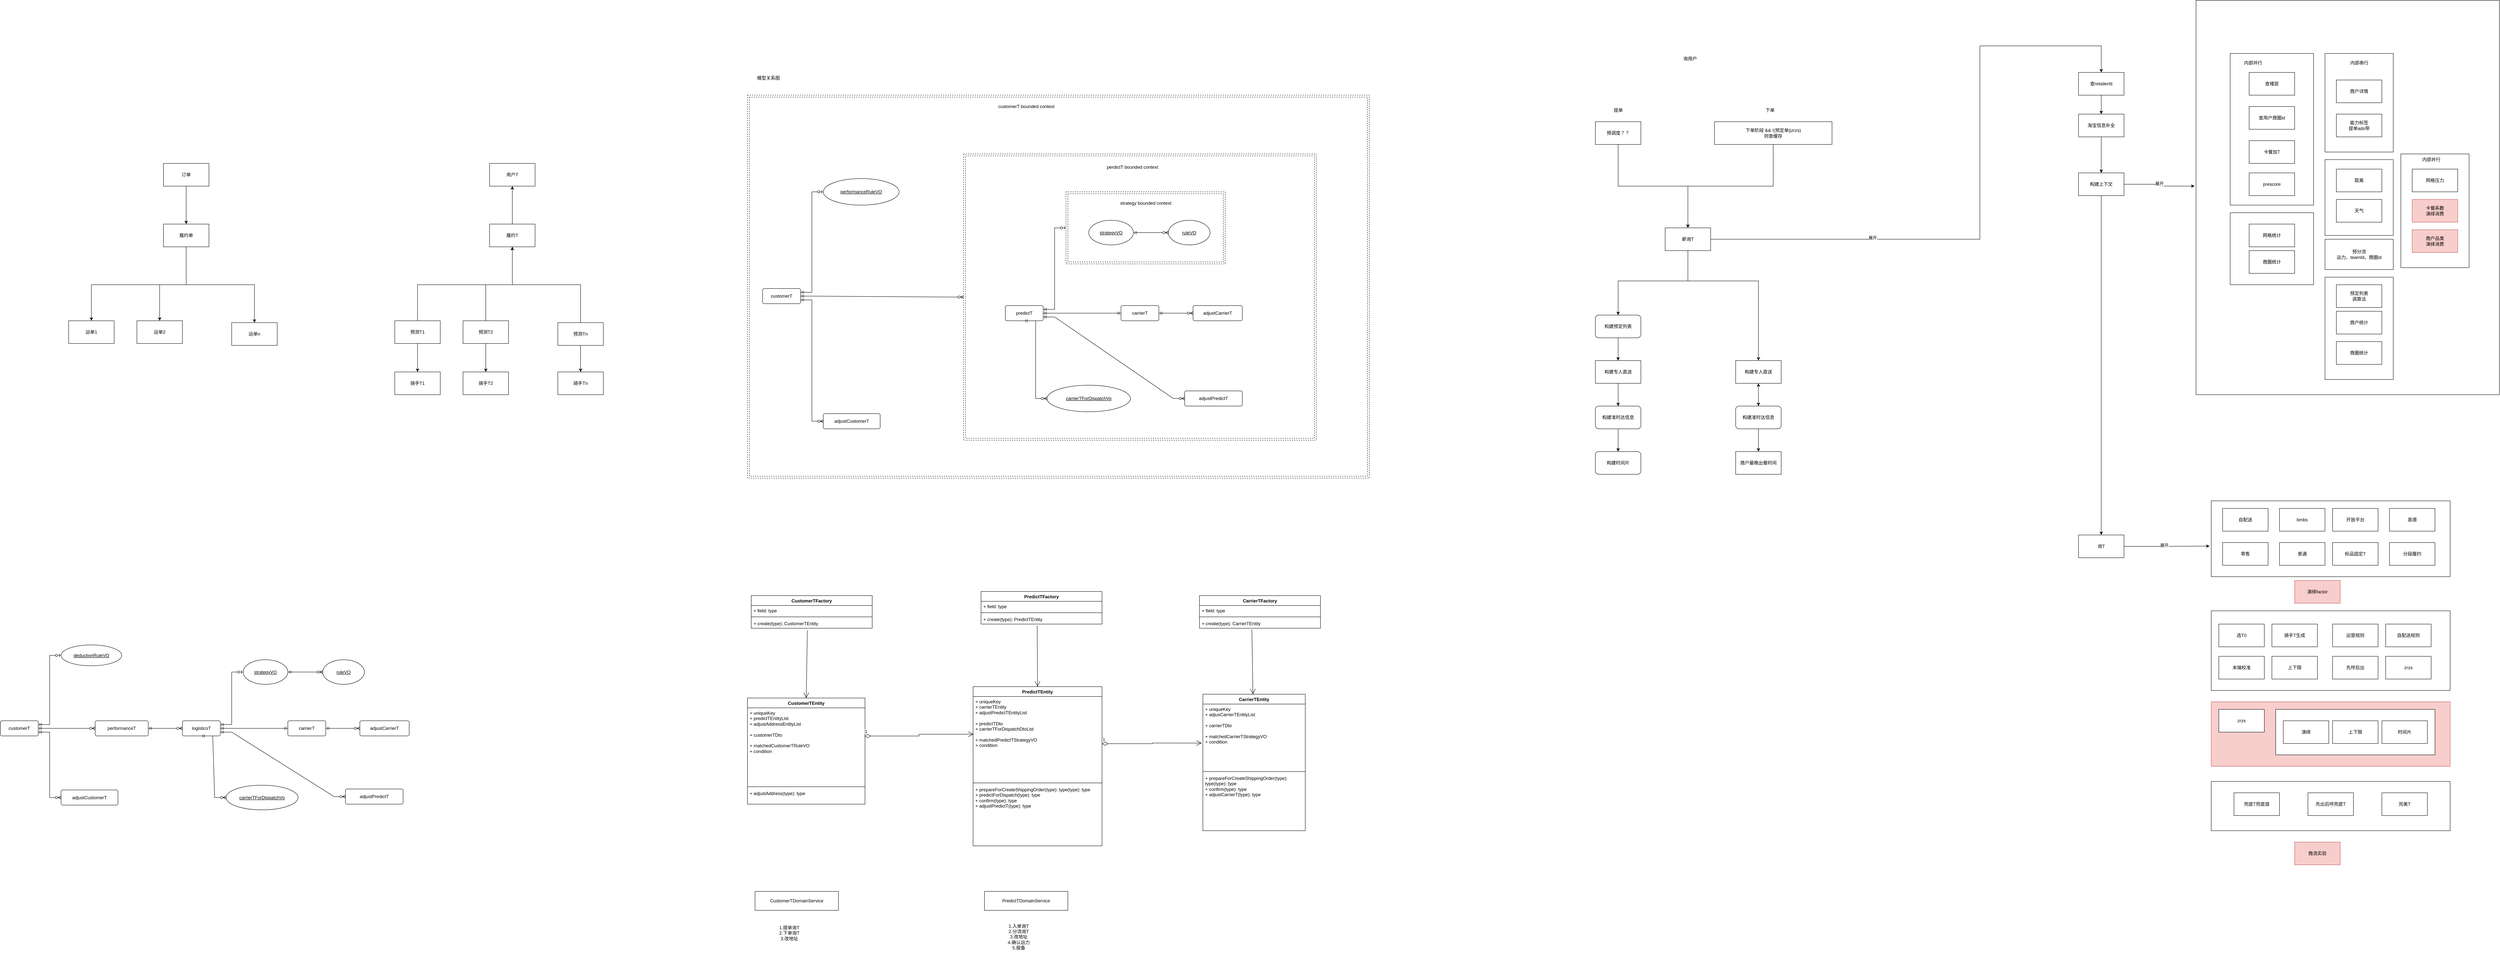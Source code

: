 <mxfile version="22.1.11" type="github">
  <diagram name="第 1 页" id="Sy9umP3xg3mDAJ2cGHKU">
    <mxGraphModel dx="3854" dy="1826" grid="1" gridSize="10" guides="1" tooltips="1" connect="1" arrows="1" fold="1" page="1" pageScale="1" pageWidth="827" pageHeight="1169" math="0" shadow="0">
      <root>
        <mxCell id="0" />
        <mxCell id="1" parent="0" />
        <mxCell id="K0B4q0zZ-ZlsoghsB4aM-43" value="" style="whiteSpace=wrap;html=1;" parent="1" vertex="1">
          <mxGeometry x="3550" y="-570" width="800" height="1040" as="geometry" />
        </mxCell>
        <mxCell id="5gtfUiYYgIrYR47HqZrA-16" value="" style="whiteSpace=wrap;html=1;align=center;dashed=1;shape=ext;margin=3;double=1;" parent="1" vertex="1">
          <mxGeometry x="-270" y="-320" width="1640" height="1010" as="geometry" />
        </mxCell>
        <mxCell id="5gtfUiYYgIrYR47HqZrA-20" value="" style="whiteSpace=wrap;html=1;align=center;dashed=1;shape=ext;margin=3;double=1;" parent="1" vertex="1">
          <mxGeometry x="300" y="-165" width="930" height="755" as="geometry" />
        </mxCell>
        <mxCell id="5gtfUiYYgIrYR47HqZrA-47" value="" style="whiteSpace=wrap;html=1;align=center;dashed=1;shape=ext;margin=3;double=1;" parent="1" vertex="1">
          <mxGeometry x="570" y="-65" width="420" height="190" as="geometry" />
        </mxCell>
        <mxCell id="5gtfUiYYgIrYR47HqZrA-2" value="customerT" style="rounded=1;arcSize=10;whiteSpace=wrap;html=1;align=center;" parent="1" vertex="1">
          <mxGeometry x="-230" y="190" width="100" height="40" as="geometry" />
        </mxCell>
        <mxCell id="5gtfUiYYgIrYR47HqZrA-3" value="predictT" style="rounded=1;arcSize=10;whiteSpace=wrap;html=1;align=center;" parent="1" vertex="1">
          <mxGeometry x="410" y="235" width="100" height="40" as="geometry" />
        </mxCell>
        <mxCell id="5gtfUiYYgIrYR47HqZrA-5" value="carrierT" style="rounded=1;arcSize=10;whiteSpace=wrap;html=1;align=center;" parent="1" vertex="1">
          <mxGeometry x="715" y="235" width="100" height="40" as="geometry" />
        </mxCell>
        <mxCell id="5gtfUiYYgIrYR47HqZrA-6" value="" style="edgeStyle=entityRelationEdgeStyle;fontSize=12;html=1;endArrow=ERmandOne;startArrow=ERmandOne;rounded=0;exitX=1;exitY=0.5;exitDx=0;exitDy=0;entryX=0;entryY=0.5;entryDx=0;entryDy=0;" parent="1" source="5gtfUiYYgIrYR47HqZrA-3" target="5gtfUiYYgIrYR47HqZrA-5" edge="1">
          <mxGeometry width="100" height="100" relative="1" as="geometry">
            <mxPoint x="686" y="350" as="sourcePoint" />
            <mxPoint x="890" y="257.5" as="targetPoint" />
          </mxGeometry>
        </mxCell>
        <mxCell id="5gtfUiYYgIrYR47HqZrA-10" value="adjustCarrierT" style="rounded=1;arcSize=10;whiteSpace=wrap;html=1;align=center;" parent="1" vertex="1">
          <mxGeometry x="905" y="235" width="130" height="40" as="geometry" />
        </mxCell>
        <mxCell id="5gtfUiYYgIrYR47HqZrA-12" value="adjustCustomerT" style="rounded=1;arcSize=10;whiteSpace=wrap;html=1;align=center;" parent="1" vertex="1">
          <mxGeometry x="-70" y="520" width="150" height="40" as="geometry" />
        </mxCell>
        <mxCell id="5gtfUiYYgIrYR47HqZrA-13" value="adjustPredictT" style="rounded=1;arcSize=10;whiteSpace=wrap;html=1;align=center;" parent="1" vertex="1">
          <mxGeometry x="883" y="460" width="152" height="40" as="geometry" />
        </mxCell>
        <mxCell id="5gtfUiYYgIrYR47HqZrA-14" value="" style="edgeStyle=entityRelationEdgeStyle;fontSize=12;html=1;endArrow=ERzeroToMany;rounded=0;exitX=0.5;exitY=1;exitDx=0;exitDy=0;startArrow=ERmandOne;" parent="1" source="5gtfUiYYgIrYR47HqZrA-3" target="5gtfUiYYgIrYR47HqZrA-32" edge="1">
          <mxGeometry width="100" height="100" relative="1" as="geometry">
            <mxPoint x="516" y="480" as="sourcePoint" />
            <mxPoint x="616" y="380" as="targetPoint" />
            <Array as="points">
              <mxPoint x="470" y="440" />
              <mxPoint x="450" y="380" />
              <mxPoint x="450" y="330" />
              <mxPoint x="480" y="410" />
            </Array>
          </mxGeometry>
        </mxCell>
        <mxCell id="5gtfUiYYgIrYR47HqZrA-17" value="customerT bounded context" style="text;html=1;align=center;verticalAlign=middle;resizable=0;points=[];autosize=1;strokeColor=none;fillColor=none;" parent="1" vertex="1">
          <mxGeometry x="340" y="-310" width="250" height="40" as="geometry" />
        </mxCell>
        <mxCell id="5gtfUiYYgIrYR47HqZrA-18" value="performanceRuleVO" style="rounded=1;arcSize=10;whiteSpace=wrap;html=1;align=center;shape=ellipse;margin=3;double=1;perimeter=ellipsePerimeter;fontStyle=4;" parent="1" vertex="1">
          <mxGeometry x="-70" y="-100" width="200" height="70" as="geometry" />
        </mxCell>
        <mxCell id="5gtfUiYYgIrYR47HqZrA-21" value="perdictT bounded context" style="text;html=1;align=center;verticalAlign=middle;resizable=0;points=[];autosize=1;strokeColor=none;fillColor=none;" parent="1" vertex="1">
          <mxGeometry x="630" y="-150" width="230" height="40" as="geometry" />
        </mxCell>
        <mxCell id="5gtfUiYYgIrYR47HqZrA-26" value="strategyVO" style="rounded=1;arcSize=10;whiteSpace=wrap;html=1;align=center;shape=ellipse;perimeter=ellipsePerimeter;fontStyle=4;" parent="1" vertex="1">
          <mxGeometry x="630" y="10" width="118" height="65" as="geometry" />
        </mxCell>
        <mxCell id="5gtfUiYYgIrYR47HqZrA-27" value="ruleVO" style="rounded=1;arcSize=10;whiteSpace=wrap;html=1;align=center;shape=ellipse;perimeter=ellipsePerimeter;fontStyle=4;" parent="1" vertex="1">
          <mxGeometry x="840" y="10" width="110" height="65" as="geometry" />
        </mxCell>
        <mxCell id="5gtfUiYYgIrYR47HqZrA-32" value="carrierTForDispatchVo" style="rounded=1;arcSize=10;whiteSpace=wrap;html=1;align=center;shape=ellipse;perimeter=ellipsePerimeter;fontStyle=4;" parent="1" vertex="1">
          <mxGeometry x="520" y="445" width="220" height="70" as="geometry" />
        </mxCell>
        <mxCell id="5gtfUiYYgIrYR47HqZrA-34" value="" style="edgeStyle=entityRelationEdgeStyle;fontSize=12;html=1;endArrow=ERzeroToOne;startArrow=ERmandOne;rounded=0;exitX=1;exitY=0.25;exitDx=0;exitDy=0;" parent="1" source="5gtfUiYYgIrYR47HqZrA-2" target="5gtfUiYYgIrYR47HqZrA-18" edge="1">
          <mxGeometry width="100" height="100" relative="1" as="geometry">
            <mxPoint x="-180" y="100" as="sourcePoint" />
            <mxPoint x="-30" y="-20" as="targetPoint" />
          </mxGeometry>
        </mxCell>
        <mxCell id="5gtfUiYYgIrYR47HqZrA-35" value="" style="edgeStyle=entityRelationEdgeStyle;fontSize=12;html=1;endArrow=ERzeroToOne;startArrow=ERmandOne;rounded=0;exitX=1;exitY=0.25;exitDx=0;exitDy=0;entryX=0;entryY=0.5;entryDx=0;entryDy=0;" parent="1" source="5gtfUiYYgIrYR47HqZrA-3" target="5gtfUiYYgIrYR47HqZrA-47" edge="1">
          <mxGeometry width="100" height="100" relative="1" as="geometry">
            <mxPoint x="-190" y="75" as="sourcePoint" />
            <mxPoint x="570" y="265" as="targetPoint" />
          </mxGeometry>
        </mxCell>
        <mxCell id="5gtfUiYYgIrYR47HqZrA-39" value="" style="edgeStyle=entityRelationEdgeStyle;fontSize=12;html=1;endArrow=ERzeroToMany;startArrow=ERmandOne;rounded=0;exitX=1;exitY=0.75;exitDx=0;exitDy=0;" parent="1" source="5gtfUiYYgIrYR47HqZrA-3" target="5gtfUiYYgIrYR47HqZrA-13" edge="1">
          <mxGeometry width="100" height="100" relative="1" as="geometry">
            <mxPoint x="520" y="485" as="sourcePoint" />
            <mxPoint x="620" y="385" as="targetPoint" />
          </mxGeometry>
        </mxCell>
        <mxCell id="5gtfUiYYgIrYR47HqZrA-42" value="" style="edgeStyle=entityRelationEdgeStyle;fontSize=12;html=1;endArrow=ERzeroToMany;startArrow=ERmandOne;rounded=0;exitX=1;exitY=0.5;exitDx=0;exitDy=0;entryX=0;entryY=0.5;entryDx=0;entryDy=0;" parent="1" source="5gtfUiYYgIrYR47HqZrA-5" target="5gtfUiYYgIrYR47HqZrA-10" edge="1">
          <mxGeometry width="100" height="100" relative="1" as="geometry">
            <mxPoint x="875" y="260" as="sourcePoint" />
            <mxPoint x="975" y="160" as="targetPoint" />
          </mxGeometry>
        </mxCell>
        <mxCell id="5gtfUiYYgIrYR47HqZrA-48" value="strategy bounded context" style="text;html=1;align=center;verticalAlign=middle;resizable=0;points=[];autosize=1;strokeColor=none;fillColor=none;" parent="1" vertex="1">
          <mxGeometry x="665" y="-55" width="230" height="40" as="geometry" />
        </mxCell>
        <mxCell id="5gtfUiYYgIrYR47HqZrA-58" value="" style="edgeStyle=entityRelationEdgeStyle;fontSize=12;html=1;endArrow=ERzeroToMany;startArrow=ERmandOne;rounded=0;exitX=1;exitY=0.75;exitDx=0;exitDy=0;entryX=0;entryY=0.5;entryDx=0;entryDy=0;" parent="1" source="5gtfUiYYgIrYR47HqZrA-2" target="5gtfUiYYgIrYR47HqZrA-12" edge="1">
          <mxGeometry width="100" height="100" relative="1" as="geometry">
            <mxPoint x="-60" y="400" as="sourcePoint" />
            <mxPoint x="40" y="300" as="targetPoint" />
          </mxGeometry>
        </mxCell>
        <mxCell id="5gtfUiYYgIrYR47HqZrA-59" value="" style="edgeStyle=entityRelationEdgeStyle;fontSize=12;html=1;endArrow=ERzeroToMany;startArrow=ERmandOne;rounded=0;exitX=1;exitY=0.5;exitDx=0;exitDy=0;entryX=0;entryY=0.5;entryDx=0;entryDy=0;" parent="1" source="5gtfUiYYgIrYR47HqZrA-2" target="5gtfUiYYgIrYR47HqZrA-20" edge="1">
          <mxGeometry width="100" height="100" relative="1" as="geometry">
            <mxPoint x="20" y="170" as="sourcePoint" />
            <mxPoint x="120" y="70" as="targetPoint" />
          </mxGeometry>
        </mxCell>
        <mxCell id="5gtfUiYYgIrYR47HqZrA-60" value="" style="edgeStyle=entityRelationEdgeStyle;fontSize=12;html=1;endArrow=ERzeroToMany;startArrow=ERmandOne;rounded=0;exitX=1;exitY=0.5;exitDx=0;exitDy=0;" parent="1" source="5gtfUiYYgIrYR47HqZrA-26" target="5gtfUiYYgIrYR47HqZrA-27" edge="1">
          <mxGeometry width="100" height="100" relative="1" as="geometry">
            <mxPoint x="760" y="35" as="sourcePoint" />
            <mxPoint x="860" y="-65" as="targetPoint" />
          </mxGeometry>
        </mxCell>
        <mxCell id="5gtfUiYYgIrYR47HqZrA-74" value="&lt;span style=&quot;color: rgb(0, 0, 0); font-family: Helvetica; font-size: 12px; font-style: normal; font-variant-ligatures: normal; font-variant-caps: normal; font-weight: 400; letter-spacing: normal; orphans: 2; text-align: center; text-indent: 0px; text-transform: none; widows: 2; word-spacing: 0px; -webkit-text-stroke-width: 0px; background-color: rgb(251, 251, 251); text-decoration-thickness: initial; text-decoration-style: initial; text-decoration-color: initial; float: none; display: inline !important;&quot;&gt;询用户&lt;br&gt;&lt;br&gt;&lt;/span&gt;" style="text;whiteSpace=wrap;html=1;" parent="1" vertex="1">
          <mxGeometry x="2196" y="-430" width="260" height="50" as="geometry" />
        </mxCell>
        <mxCell id="5gtfUiYYgIrYR47HqZrA-94" style="edgeStyle=orthogonalEdgeStyle;rounded=0;orthogonalLoop=1;jettySize=auto;html=1;" parent="1" source="5gtfUiYYgIrYR47HqZrA-76" target="5gtfUiYYgIrYR47HqZrA-84" edge="1">
          <mxGeometry relative="1" as="geometry">
            <Array as="points">
              <mxPoint x="2435" y="-80" />
              <mxPoint x="2210" y="-80" />
            </Array>
          </mxGeometry>
        </mxCell>
        <mxCell id="5gtfUiYYgIrYR47HqZrA-76" value="下单阶段 &amp;amp;&amp;amp; !(预定单||zrzs)&lt;br&gt;则查缓存" style="whiteSpace=wrap;html=1;" parent="1" vertex="1">
          <mxGeometry x="2280" y="-250" width="310" height="60" as="geometry" />
        </mxCell>
        <mxCell id="5gtfUiYYgIrYR47HqZrA-80" value="提单" style="text;html=1;align=center;verticalAlign=middle;resizable=0;points=[];autosize=1;strokeColor=none;fillColor=none;" parent="1" vertex="1">
          <mxGeometry x="1996" y="-300" width="60" height="40" as="geometry" />
        </mxCell>
        <mxCell id="5gtfUiYYgIrYR47HqZrA-81" value="下单" style="text;html=1;align=center;verticalAlign=middle;resizable=0;points=[];autosize=1;strokeColor=none;fillColor=none;" parent="1" vertex="1">
          <mxGeometry x="2396" y="-300" width="60" height="40" as="geometry" />
        </mxCell>
        <mxCell id="5gtfUiYYgIrYR47HqZrA-95" style="edgeStyle=orthogonalEdgeStyle;rounded=0;orthogonalLoop=1;jettySize=auto;html=1;" parent="1" source="5gtfUiYYgIrYR47HqZrA-82" target="5gtfUiYYgIrYR47HqZrA-84" edge="1">
          <mxGeometry relative="1" as="geometry">
            <Array as="points">
              <mxPoint x="2026" y="-80" />
              <mxPoint x="2210" y="-80" />
            </Array>
          </mxGeometry>
        </mxCell>
        <mxCell id="5gtfUiYYgIrYR47HqZrA-82" value="预调度？？" style="whiteSpace=wrap;html=1;" parent="1" vertex="1">
          <mxGeometry x="1966" y="-250" width="120" height="60" as="geometry" />
        </mxCell>
        <mxCell id="5gtfUiYYgIrYR47HqZrA-96" style="edgeStyle=orthogonalEdgeStyle;rounded=0;orthogonalLoop=1;jettySize=auto;html=1;entryX=0.5;entryY=0;entryDx=0;entryDy=0;" parent="1" source="5gtfUiYYgIrYR47HqZrA-84" target="5gtfUiYYgIrYR47HqZrA-85" edge="1">
          <mxGeometry relative="1" as="geometry">
            <Array as="points">
              <mxPoint x="2210" y="170" />
              <mxPoint x="2026" y="170" />
            </Array>
          </mxGeometry>
        </mxCell>
        <mxCell id="5gtfUiYYgIrYR47HqZrA-97" style="edgeStyle=orthogonalEdgeStyle;rounded=0;orthogonalLoop=1;jettySize=auto;html=1;" parent="1" source="5gtfUiYYgIrYR47HqZrA-84" target="5gtfUiYYgIrYR47HqZrA-89" edge="1">
          <mxGeometry relative="1" as="geometry">
            <Array as="points">
              <mxPoint x="2210" y="170" />
              <mxPoint x="2396" y="170" />
            </Array>
          </mxGeometry>
        </mxCell>
        <mxCell id="5gtfUiYYgIrYR47HqZrA-103" style="edgeStyle=orthogonalEdgeStyle;rounded=0;orthogonalLoop=1;jettySize=auto;html=1;entryX=0.5;entryY=0;entryDx=0;entryDy=0;" parent="1" source="5gtfUiYYgIrYR47HqZrA-84" target="5gtfUiYYgIrYR47HqZrA-105" edge="1">
          <mxGeometry relative="1" as="geometry">
            <mxPoint x="3150" y="-350" as="targetPoint" />
            <Array as="points">
              <mxPoint x="2980" y="60" />
              <mxPoint x="2980" y="-450" />
              <mxPoint x="3300" y="-450" />
            </Array>
          </mxGeometry>
        </mxCell>
        <mxCell id="5gtfUiYYgIrYR47HqZrA-106" value="展开" style="edgeLabel;html=1;align=center;verticalAlign=middle;resizable=0;points=[];" parent="5gtfUiYYgIrYR47HqZrA-103" vertex="1" connectable="0">
          <mxGeometry x="-0.47" y="4" relative="1" as="geometry">
            <mxPoint as="offset" />
          </mxGeometry>
        </mxCell>
        <mxCell id="5gtfUiYYgIrYR47HqZrA-84" value="新询T" style="whiteSpace=wrap;html=1;" parent="1" vertex="1">
          <mxGeometry x="2150" y="30" width="120" height="60" as="geometry" />
        </mxCell>
        <mxCell id="5gtfUiYYgIrYR47HqZrA-98" value="" style="edgeStyle=orthogonalEdgeStyle;rounded=0;orthogonalLoop=1;jettySize=auto;html=1;" parent="1" source="5gtfUiYYgIrYR47HqZrA-85" target="5gtfUiYYgIrYR47HqZrA-91" edge="1">
          <mxGeometry relative="1" as="geometry" />
        </mxCell>
        <mxCell id="5gtfUiYYgIrYR47HqZrA-85" value="构建预定列表" style="rounded=1;whiteSpace=wrap;html=1;" parent="1" vertex="1">
          <mxGeometry x="1966" y="260" width="120" height="60" as="geometry" />
        </mxCell>
        <mxCell id="5gtfUiYYgIrYR47HqZrA-100" value="" style="edgeStyle=orthogonalEdgeStyle;rounded=0;orthogonalLoop=1;jettySize=auto;html=1;" parent="1" source="5gtfUiYYgIrYR47HqZrA-86" target="5gtfUiYYgIrYR47HqZrA-87" edge="1">
          <mxGeometry relative="1" as="geometry" />
        </mxCell>
        <mxCell id="5gtfUiYYgIrYR47HqZrA-86" value="构建准时达信息" style="rounded=1;whiteSpace=wrap;html=1;" parent="1" vertex="1">
          <mxGeometry x="1966" y="500" width="120" height="60" as="geometry" />
        </mxCell>
        <mxCell id="5gtfUiYYgIrYR47HqZrA-87" value="构建时间片" style="rounded=1;whiteSpace=wrap;html=1;" parent="1" vertex="1">
          <mxGeometry x="1966" y="620" width="120" height="60" as="geometry" />
        </mxCell>
        <mxCell id="5gtfUiYYgIrYR47HqZrA-88" value="商户最晚出餐时间" style="whiteSpace=wrap;html=1;" parent="1" vertex="1">
          <mxGeometry x="2336" y="620" width="120" height="60" as="geometry" />
        </mxCell>
        <mxCell id="5gtfUiYYgIrYR47HqZrA-101" value="" style="edgeStyle=orthogonalEdgeStyle;rounded=0;orthogonalLoop=1;jettySize=auto;html=1;" parent="1" source="5gtfUiYYgIrYR47HqZrA-89" target="5gtfUiYYgIrYR47HqZrA-90" edge="1">
          <mxGeometry relative="1" as="geometry" />
        </mxCell>
        <mxCell id="5gtfUiYYgIrYR47HqZrA-89" value="构建专人直送" style="whiteSpace=wrap;html=1;" parent="1" vertex="1">
          <mxGeometry x="2336" y="380" width="120" height="60" as="geometry" />
        </mxCell>
        <mxCell id="5gtfUiYYgIrYR47HqZrA-102" value="" style="edgeStyle=orthogonalEdgeStyle;rounded=0;orthogonalLoop=1;jettySize=auto;html=1;" parent="1" source="5gtfUiYYgIrYR47HqZrA-90" target="5gtfUiYYgIrYR47HqZrA-88" edge="1">
          <mxGeometry relative="1" as="geometry" />
        </mxCell>
        <mxCell id="j1E3PI4-q5CCPXzSKbCA-19" value="" style="edgeStyle=orthogonalEdgeStyle;rounded=0;orthogonalLoop=1;jettySize=auto;html=1;" parent="1" source="5gtfUiYYgIrYR47HqZrA-90" target="5gtfUiYYgIrYR47HqZrA-89" edge="1">
          <mxGeometry relative="1" as="geometry" />
        </mxCell>
        <mxCell id="5gtfUiYYgIrYR47HqZrA-90" value="构建准时达信息" style="rounded=1;whiteSpace=wrap;html=1;" parent="1" vertex="1">
          <mxGeometry x="2336" y="500" width="120" height="60" as="geometry" />
        </mxCell>
        <mxCell id="5gtfUiYYgIrYR47HqZrA-99" value="" style="edgeStyle=orthogonalEdgeStyle;rounded=0;orthogonalLoop=1;jettySize=auto;html=1;" parent="1" source="5gtfUiYYgIrYR47HqZrA-91" target="5gtfUiYYgIrYR47HqZrA-86" edge="1">
          <mxGeometry relative="1" as="geometry" />
        </mxCell>
        <mxCell id="5gtfUiYYgIrYR47HqZrA-91" value="构建专人直送" style="whiteSpace=wrap;html=1;" parent="1" vertex="1">
          <mxGeometry x="1966" y="380" width="120" height="60" as="geometry" />
        </mxCell>
        <mxCell id="5gtfUiYYgIrYR47HqZrA-92" style="edgeStyle=orthogonalEdgeStyle;rounded=0;orthogonalLoop=1;jettySize=auto;html=1;exitX=0.5;exitY=1;exitDx=0;exitDy=0;" parent="1" source="5gtfUiYYgIrYR47HqZrA-85" target="5gtfUiYYgIrYR47HqZrA-85" edge="1">
          <mxGeometry relative="1" as="geometry" />
        </mxCell>
        <mxCell id="K0B4q0zZ-ZlsoghsB4aM-3" value="" style="edgeStyle=orthogonalEdgeStyle;rounded=0;orthogonalLoop=1;jettySize=auto;html=1;" parent="1" source="5gtfUiYYgIrYR47HqZrA-105" target="K0B4q0zZ-ZlsoghsB4aM-2" edge="1">
          <mxGeometry relative="1" as="geometry" />
        </mxCell>
        <mxCell id="5gtfUiYYgIrYR47HqZrA-105" value="查retailerId" style="whiteSpace=wrap;html=1;" parent="1" vertex="1">
          <mxGeometry x="3240" y="-380" width="120" height="60" as="geometry" />
        </mxCell>
        <mxCell id="K0B4q0zZ-ZlsoghsB4aM-5" value="" style="edgeStyle=orthogonalEdgeStyle;rounded=0;orthogonalLoop=1;jettySize=auto;html=1;" parent="1" source="K0B4q0zZ-ZlsoghsB4aM-2" target="K0B4q0zZ-ZlsoghsB4aM-4" edge="1">
          <mxGeometry relative="1" as="geometry" />
        </mxCell>
        <mxCell id="K0B4q0zZ-ZlsoghsB4aM-2" value="淘宝信息补全" style="whiteSpace=wrap;html=1;" parent="1" vertex="1">
          <mxGeometry x="3240" y="-270" width="120" height="60" as="geometry" />
        </mxCell>
        <mxCell id="K0B4q0zZ-ZlsoghsB4aM-48" style="edgeStyle=orthogonalEdgeStyle;rounded=0;orthogonalLoop=1;jettySize=auto;html=1;entryX=0.5;entryY=0;entryDx=0;entryDy=0;" parent="1" source="K0B4q0zZ-ZlsoghsB4aM-4" target="K0B4q0zZ-ZlsoghsB4aM-47" edge="1">
          <mxGeometry relative="1" as="geometry" />
        </mxCell>
        <mxCell id="K0B4q0zZ-ZlsoghsB4aM-4" value="构建上下文" style="whiteSpace=wrap;html=1;" parent="1" vertex="1">
          <mxGeometry x="3240" y="-115" width="120" height="60" as="geometry" />
        </mxCell>
        <mxCell id="K0B4q0zZ-ZlsoghsB4aM-6" value="" style="whiteSpace=wrap;html=1;" parent="1" vertex="1">
          <mxGeometry x="3640" y="-430" width="220" height="400" as="geometry" />
        </mxCell>
        <mxCell id="K0B4q0zZ-ZlsoghsB4aM-7" value="查用户商圈id" style="whiteSpace=wrap;html=1;" parent="1" vertex="1">
          <mxGeometry x="3690" y="-290" width="120" height="60" as="geometry" />
        </mxCell>
        <mxCell id="K0B4q0zZ-ZlsoghsB4aM-8" value="卡餐加T" style="whiteSpace=wrap;html=1;" parent="1" vertex="1">
          <mxGeometry x="3690" y="-200" width="120" height="60" as="geometry" />
        </mxCell>
        <mxCell id="K0B4q0zZ-ZlsoghsB4aM-9" value="prescore" style="whiteSpace=wrap;html=1;" parent="1" vertex="1">
          <mxGeometry x="3690" y="-115" width="120" height="60" as="geometry" />
        </mxCell>
        <mxCell id="K0B4q0zZ-ZlsoghsB4aM-13" value="" style="whiteSpace=wrap;html=1;" parent="1" vertex="1">
          <mxGeometry x="3890" y="-430" width="180" height="260" as="geometry" />
        </mxCell>
        <mxCell id="K0B4q0zZ-ZlsoghsB4aM-15" value="能力标签&lt;br&gt;提单ads带" style="whiteSpace=wrap;html=1;" parent="1" vertex="1">
          <mxGeometry x="3920" y="-270" width="120" height="60" as="geometry" />
        </mxCell>
        <mxCell id="K0B4q0zZ-ZlsoghsB4aM-17" value="" style="whiteSpace=wrap;html=1;" parent="1" vertex="1">
          <mxGeometry x="4090" y="-165" width="180" height="300" as="geometry" />
        </mxCell>
        <mxCell id="K0B4q0zZ-ZlsoghsB4aM-19" value="商户品类&lt;br&gt;演绎消费" style="whiteSpace=wrap;html=1;fillColor=#f8cecc;strokeColor=#b85450;" parent="1" vertex="1">
          <mxGeometry x="4120" y="35" width="120" height="60" as="geometry" />
        </mxCell>
        <mxCell id="K0B4q0zZ-ZlsoghsB4aM-21" value="网格压力" style="whiteSpace=wrap;html=1;" parent="1" vertex="1">
          <mxGeometry x="4120" y="-125" width="120" height="60" as="geometry" />
        </mxCell>
        <mxCell id="K0B4q0zZ-ZlsoghsB4aM-24" value="查楼层" style="whiteSpace=wrap;html=1;" parent="1" vertex="1">
          <mxGeometry x="3690" y="-380" width="120" height="60" as="geometry" />
        </mxCell>
        <mxCell id="K0B4q0zZ-ZlsoghsB4aM-26" value="商户详情" style="whiteSpace=wrap;html=1;" parent="1" vertex="1">
          <mxGeometry x="3920" y="-360" width="120" height="60" as="geometry" />
        </mxCell>
        <mxCell id="K0B4q0zZ-ZlsoghsB4aM-27" value="内部并行" style="text;html=1;align=center;verticalAlign=middle;resizable=0;points=[];autosize=1;strokeColor=none;fillColor=none;" parent="1" vertex="1">
          <mxGeometry x="3650" y="-425" width="100" height="40" as="geometry" />
        </mxCell>
        <mxCell id="K0B4q0zZ-ZlsoghsB4aM-28" value="内部串行" style="text;html=1;align=center;verticalAlign=middle;resizable=0;points=[];autosize=1;strokeColor=none;fillColor=none;" parent="1" vertex="1">
          <mxGeometry x="3930" y="-425" width="100" height="40" as="geometry" />
        </mxCell>
        <mxCell id="K0B4q0zZ-ZlsoghsB4aM-29" value="卡餐系数&lt;br&gt;演绎消费" style="whiteSpace=wrap;html=1;fillColor=#f8cecc;strokeColor=#b85450;" parent="1" vertex="1">
          <mxGeometry x="4120" y="-45" width="120" height="60" as="geometry" />
        </mxCell>
        <mxCell id="K0B4q0zZ-ZlsoghsB4aM-30" value="内部并行" style="text;html=1;align=center;verticalAlign=middle;resizable=0;points=[];autosize=1;strokeColor=none;fillColor=none;" parent="1" vertex="1">
          <mxGeometry x="4120" y="-170" width="100" height="40" as="geometry" />
        </mxCell>
        <mxCell id="K0B4q0zZ-ZlsoghsB4aM-31" value="预分流&lt;br&gt;运力、teamId、商圈id" style="whiteSpace=wrap;html=1;" parent="1" vertex="1">
          <mxGeometry x="3890" y="60" width="180" height="80" as="geometry" />
        </mxCell>
        <mxCell id="K0B4q0zZ-ZlsoghsB4aM-32" value="" style="whiteSpace=wrap;html=1;" parent="1" vertex="1">
          <mxGeometry x="3890" y="-150" width="180" height="200" as="geometry" />
        </mxCell>
        <mxCell id="K0B4q0zZ-ZlsoghsB4aM-33" value="距离" style="whiteSpace=wrap;html=1;" parent="1" vertex="1">
          <mxGeometry x="3920" y="-125" width="120" height="60" as="geometry" />
        </mxCell>
        <mxCell id="K0B4q0zZ-ZlsoghsB4aM-34" value="天气" style="whiteSpace=wrap;html=1;" parent="1" vertex="1">
          <mxGeometry x="3920" y="-45" width="120" height="60" as="geometry" />
        </mxCell>
        <mxCell id="K0B4q0zZ-ZlsoghsB4aM-35" value="" style="whiteSpace=wrap;html=1;" parent="1" vertex="1">
          <mxGeometry x="3640" y="-10" width="220" height="190" as="geometry" />
        </mxCell>
        <mxCell id="K0B4q0zZ-ZlsoghsB4aM-36" value="网格统计" style="whiteSpace=wrap;html=1;" parent="1" vertex="1">
          <mxGeometry x="3690" y="20" width="120" height="60" as="geometry" />
        </mxCell>
        <mxCell id="K0B4q0zZ-ZlsoghsB4aM-37" value="商圈统计" style="whiteSpace=wrap;html=1;" parent="1" vertex="1">
          <mxGeometry x="3690" y="90" width="120" height="60" as="geometry" />
        </mxCell>
        <mxCell id="K0B4q0zZ-ZlsoghsB4aM-39" value="" style="whiteSpace=wrap;html=1;" parent="1" vertex="1">
          <mxGeometry x="3890" y="160" width="180" height="270" as="geometry" />
        </mxCell>
        <mxCell id="K0B4q0zZ-ZlsoghsB4aM-40" value="商户统计" style="whiteSpace=wrap;html=1;" parent="1" vertex="1">
          <mxGeometry x="3920" y="250" width="120" height="60" as="geometry" />
        </mxCell>
        <mxCell id="K0B4q0zZ-ZlsoghsB4aM-41" value="商圈统计" style="whiteSpace=wrap;html=1;" parent="1" vertex="1">
          <mxGeometry x="3920" y="330" width="120" height="60" as="geometry" />
        </mxCell>
        <mxCell id="K0B4q0zZ-ZlsoghsB4aM-42" value="预定列表&lt;br style=&quot;border-color: var(--border-color);&quot;&gt;调算法" style="whiteSpace=wrap;html=1;" parent="1" vertex="1">
          <mxGeometry x="3920" y="180" width="120" height="60" as="geometry" />
        </mxCell>
        <mxCell id="K0B4q0zZ-ZlsoghsB4aM-45" style="edgeStyle=orthogonalEdgeStyle;rounded=0;orthogonalLoop=1;jettySize=auto;html=1;entryX=-0.005;entryY=0.471;entryDx=0;entryDy=0;entryPerimeter=0;" parent="1" source="K0B4q0zZ-ZlsoghsB4aM-4" target="K0B4q0zZ-ZlsoghsB4aM-43" edge="1">
          <mxGeometry relative="1" as="geometry" />
        </mxCell>
        <mxCell id="K0B4q0zZ-ZlsoghsB4aM-46" value="展开" style="edgeLabel;html=1;align=center;verticalAlign=middle;resizable=0;points=[];" parent="K0B4q0zZ-ZlsoghsB4aM-45" vertex="1" connectable="0">
          <mxGeometry x="-0.025" y="2" relative="1" as="geometry">
            <mxPoint as="offset" />
          </mxGeometry>
        </mxCell>
        <mxCell id="K0B4q0zZ-ZlsoghsB4aM-47" value="询T" style="whiteSpace=wrap;html=1;" parent="1" vertex="1">
          <mxGeometry x="3240" y="840" width="120" height="60" as="geometry" />
        </mxCell>
        <mxCell id="K0B4q0zZ-ZlsoghsB4aM-49" value="" style="whiteSpace=wrap;html=1;" parent="1" vertex="1">
          <mxGeometry x="3590" y="750" width="630" height="200" as="geometry" />
        </mxCell>
        <mxCell id="K0B4q0zZ-ZlsoghsB4aM-50" value="bmbs" style="whiteSpace=wrap;html=1;" parent="1" vertex="1">
          <mxGeometry x="3770" y="770" width="120" height="60" as="geometry" />
        </mxCell>
        <mxCell id="K0B4q0zZ-ZlsoghsB4aM-51" value="自配送" style="whiteSpace=wrap;html=1;" parent="1" vertex="1">
          <mxGeometry x="3620" y="770" width="120" height="60" as="geometry" />
        </mxCell>
        <mxCell id="K0B4q0zZ-ZlsoghsB4aM-52" value="开放平台" style="whiteSpace=wrap;html=1;" parent="1" vertex="1">
          <mxGeometry x="3910" y="770" width="120" height="60" as="geometry" />
        </mxCell>
        <mxCell id="K0B4q0zZ-ZlsoghsB4aM-53" value="高德" style="whiteSpace=wrap;html=1;" parent="1" vertex="1">
          <mxGeometry x="4060" y="770" width="120" height="60" as="geometry" />
        </mxCell>
        <mxCell id="K0B4q0zZ-ZlsoghsB4aM-54" value="分段履约" style="whiteSpace=wrap;html=1;" parent="1" vertex="1">
          <mxGeometry x="4060" y="860" width="120" height="60" as="geometry" />
        </mxCell>
        <mxCell id="K0B4q0zZ-ZlsoghsB4aM-55" value="零售" style="whiteSpace=wrap;html=1;" parent="1" vertex="1">
          <mxGeometry x="3620" y="860" width="120" height="60" as="geometry" />
        </mxCell>
        <mxCell id="K0B4q0zZ-ZlsoghsB4aM-56" value="普通" style="whiteSpace=wrap;html=1;" parent="1" vertex="1">
          <mxGeometry x="3770" y="860" width="120" height="60" as="geometry" />
        </mxCell>
        <mxCell id="K0B4q0zZ-ZlsoghsB4aM-57" value="标品固定T" style="whiteSpace=wrap;html=1;" parent="1" vertex="1">
          <mxGeometry x="3910" y="860" width="120" height="60" as="geometry" />
        </mxCell>
        <mxCell id="K0B4q0zZ-ZlsoghsB4aM-58" style="edgeStyle=orthogonalEdgeStyle;rounded=0;orthogonalLoop=1;jettySize=auto;html=1;entryX=-0.007;entryY=0.597;entryDx=0;entryDy=0;entryPerimeter=0;" parent="1" source="K0B4q0zZ-ZlsoghsB4aM-47" target="K0B4q0zZ-ZlsoghsB4aM-49" edge="1">
          <mxGeometry relative="1" as="geometry" />
        </mxCell>
        <mxCell id="K0B4q0zZ-ZlsoghsB4aM-59" value="展开" style="edgeLabel;html=1;align=center;verticalAlign=middle;resizable=0;points=[];" parent="K0B4q0zZ-ZlsoghsB4aM-58" vertex="1" connectable="0">
          <mxGeometry x="-0.08" y="3" relative="1" as="geometry">
            <mxPoint x="2" as="offset" />
          </mxGeometry>
        </mxCell>
        <mxCell id="K0B4q0zZ-ZlsoghsB4aM-60" value="" style="whiteSpace=wrap;html=1;" parent="1" vertex="1">
          <mxGeometry x="3590" y="1490" width="630" height="130" as="geometry" />
        </mxCell>
        <mxCell id="K0B4q0zZ-ZlsoghsB4aM-61" value="兜底T兜底值" style="whiteSpace=wrap;html=1;" parent="1" vertex="1">
          <mxGeometry x="3650" y="1520" width="120" height="60" as="geometry" />
        </mxCell>
        <mxCell id="K0B4q0zZ-ZlsoghsB4aM-62" value="完美T" style="whiteSpace=wrap;html=1;" parent="1" vertex="1">
          <mxGeometry x="4040" y="1520" width="120" height="60" as="geometry" />
        </mxCell>
        <mxCell id="K0B4q0zZ-ZlsoghsB4aM-63" value="先出后呼兜底T" style="whiteSpace=wrap;html=1;" parent="1" vertex="1">
          <mxGeometry x="3845" y="1520" width="120" height="60" as="geometry" />
        </mxCell>
        <mxCell id="K0B4q0zZ-ZlsoghsB4aM-64" value="演绎factor" style="whiteSpace=wrap;html=1;fillColor=#f8cecc;strokeColor=#b85450;" parent="1" vertex="1">
          <mxGeometry x="3810" y="960" width="120" height="60" as="geometry" />
        </mxCell>
        <mxCell id="K0B4q0zZ-ZlsoghsB4aM-66" value="" style="whiteSpace=wrap;html=1;" parent="1" vertex="1">
          <mxGeometry x="3590" y="1040" width="630" height="210" as="geometry" />
        </mxCell>
        <mxCell id="j1E3PI4-q5CCPXzSKbCA-1" value="选T0" style="whiteSpace=wrap;html=1;" parent="1" vertex="1">
          <mxGeometry x="3610" y="1075" width="120" height="60" as="geometry" />
        </mxCell>
        <mxCell id="j1E3PI4-q5CCPXzSKbCA-2" value="骑手T生成" style="whiteSpace=wrap;html=1;" parent="1" vertex="1">
          <mxGeometry x="3750" y="1075" width="120" height="60" as="geometry" />
        </mxCell>
        <mxCell id="j1E3PI4-q5CCPXzSKbCA-3" value="运营规则" style="whiteSpace=wrap;html=1;" parent="1" vertex="1">
          <mxGeometry x="3910" y="1075" width="120" height="60" as="geometry" />
        </mxCell>
        <mxCell id="j1E3PI4-q5CCPXzSKbCA-4" value="自配送规则" style="whiteSpace=wrap;html=1;" parent="1" vertex="1">
          <mxGeometry x="4050" y="1075" width="120" height="60" as="geometry" />
        </mxCell>
        <mxCell id="j1E3PI4-q5CCPXzSKbCA-5" value="上下限" style="whiteSpace=wrap;html=1;" parent="1" vertex="1">
          <mxGeometry x="3750" y="1160" width="120" height="60" as="geometry" />
        </mxCell>
        <mxCell id="j1E3PI4-q5CCPXzSKbCA-6" value="末端校准" style="whiteSpace=wrap;html=1;" parent="1" vertex="1">
          <mxGeometry x="3610" y="1160" width="120" height="60" as="geometry" />
        </mxCell>
        <mxCell id="j1E3PI4-q5CCPXzSKbCA-7" value="先呼后出" style="whiteSpace=wrap;html=1;" parent="1" vertex="1">
          <mxGeometry x="3910" y="1160" width="120" height="60" as="geometry" />
        </mxCell>
        <mxCell id="j1E3PI4-q5CCPXzSKbCA-8" value="zrzs" style="whiteSpace=wrap;html=1;" parent="1" vertex="1">
          <mxGeometry x="4050" y="1160" width="120" height="60" as="geometry" />
        </mxCell>
        <mxCell id="j1E3PI4-q5CCPXzSKbCA-9" value="" style="whiteSpace=wrap;html=1;fillColor=#f8cecc;strokeColor=#b85450;" parent="1" vertex="1">
          <mxGeometry x="3590" y="1280" width="630" height="170" as="geometry" />
        </mxCell>
        <mxCell id="j1E3PI4-q5CCPXzSKbCA-10" value="zrzs" style="whiteSpace=wrap;html=1;" parent="1" vertex="1">
          <mxGeometry x="3610" y="1300" width="120" height="60" as="geometry" />
        </mxCell>
        <mxCell id="j1E3PI4-q5CCPXzSKbCA-12" value="" style="whiteSpace=wrap;html=1;" parent="1" vertex="1">
          <mxGeometry x="3760" y="1300" width="420" height="120" as="geometry" />
        </mxCell>
        <mxCell id="j1E3PI4-q5CCPXzSKbCA-13" value="演绎" style="whiteSpace=wrap;html=1;" parent="1" vertex="1">
          <mxGeometry x="3780" y="1330" width="120" height="60" as="geometry" />
        </mxCell>
        <mxCell id="j1E3PI4-q5CCPXzSKbCA-14" value="上下限" style="whiteSpace=wrap;html=1;" parent="1" vertex="1">
          <mxGeometry x="3910" y="1330" width="120" height="60" as="geometry" />
        </mxCell>
        <mxCell id="j1E3PI4-q5CCPXzSKbCA-15" value="时间片" style="whiteSpace=wrap;html=1;" parent="1" vertex="1">
          <mxGeometry x="4040" y="1330" width="120" height="60" as="geometry" />
        </mxCell>
        <mxCell id="j1E3PI4-q5CCPXzSKbCA-16" value="商流实验" style="whiteSpace=wrap;html=1;fillColor=#f8cecc;strokeColor=#b85450;" parent="1" vertex="1">
          <mxGeometry x="3810" y="1650" width="120" height="60" as="geometry" />
        </mxCell>
        <mxCell id="j1E3PI4-q5CCPXzSKbCA-35" value="CustomerTEntity" style="swimlane;fontStyle=1;align=center;verticalAlign=top;childLayout=stackLayout;horizontal=1;startSize=26;horizontalStack=0;resizeParent=1;resizeParentMax=0;resizeLast=0;collapsible=1;marginBottom=0;whiteSpace=wrap;html=1;" parent="1" vertex="1">
          <mxGeometry x="-270" y="1270" width="310" height="280" as="geometry" />
        </mxCell>
        <mxCell id="j1E3PI4-q5CCPXzSKbCA-36" value="+ uniqueKey&lt;br&gt;+ predictTEntityList&lt;br&gt;+ adjustAddressEntityList&lt;br&gt;&lt;br&gt;+ customerTDto&lt;br style=&quot;border-color: var(--border-color);&quot;&gt;&lt;br&gt;+ matchedCustomerTRuleVO&lt;br&gt;+ condition" style="text;strokeColor=none;fillColor=none;align=left;verticalAlign=top;spacingLeft=4;spacingRight=4;overflow=hidden;rotatable=0;points=[[0,0.5],[1,0.5]];portConstraint=eastwest;whiteSpace=wrap;html=1;" parent="j1E3PI4-q5CCPXzSKbCA-35" vertex="1">
          <mxGeometry y="26" width="310" height="204" as="geometry" />
        </mxCell>
        <mxCell id="j1E3PI4-q5CCPXzSKbCA-37" value="" style="line;strokeWidth=1;fillColor=none;align=left;verticalAlign=middle;spacingTop=-1;spacingLeft=3;spacingRight=3;rotatable=0;labelPosition=right;points=[];portConstraint=eastwest;strokeColor=inherit;" parent="j1E3PI4-q5CCPXzSKbCA-35" vertex="1">
          <mxGeometry y="230" width="310" height="8" as="geometry" />
        </mxCell>
        <mxCell id="j1E3PI4-q5CCPXzSKbCA-38" value="+ adjustAddress(type): type" style="text;strokeColor=none;fillColor=none;align=left;verticalAlign=top;spacingLeft=4;spacingRight=4;overflow=hidden;rotatable=0;points=[[0,0.5],[1,0.5]];portConstraint=eastwest;whiteSpace=wrap;html=1;" parent="j1E3PI4-q5CCPXzSKbCA-35" vertex="1">
          <mxGeometry y="238" width="310" height="42" as="geometry" />
        </mxCell>
        <mxCell id="j1E3PI4-q5CCPXzSKbCA-40" value="PredictTEntity" style="swimlane;fontStyle=1;align=center;verticalAlign=top;childLayout=stackLayout;horizontal=1;startSize=26;horizontalStack=0;resizeParent=1;resizeParentMax=0;resizeLast=0;collapsible=1;marginBottom=0;whiteSpace=wrap;html=1;" parent="1" vertex="1">
          <mxGeometry x="325" y="1240" width="340" height="420" as="geometry" />
        </mxCell>
        <mxCell id="j1E3PI4-q5CCPXzSKbCA-41" value="+ uniqueKey&lt;br&gt;+ carrierTEntity&lt;br&gt;+ adjustPredictTEntityList&lt;br&gt;&lt;br&gt;+ predictTDto&lt;br style=&quot;border-color: var(--border-color);&quot;&gt;+&amp;nbsp;carrierTForDispatchDtoList&lt;br style=&quot;border-color: var(--border-color);&quot;&gt;&lt;br&gt;+ matchedPredictTStrategyVO&lt;br&gt;+ condition" style="text;strokeColor=none;fillColor=none;align=left;verticalAlign=top;spacingLeft=4;spacingRight=4;overflow=hidden;rotatable=0;points=[[0,0.5],[1,0.5]];portConstraint=eastwest;whiteSpace=wrap;html=1;" parent="j1E3PI4-q5CCPXzSKbCA-40" vertex="1">
          <mxGeometry y="26" width="340" height="224" as="geometry" />
        </mxCell>
        <mxCell id="j1E3PI4-q5CCPXzSKbCA-42" value="" style="line;strokeWidth=1;fillColor=none;align=left;verticalAlign=middle;spacingTop=-1;spacingLeft=3;spacingRight=3;rotatable=0;labelPosition=right;points=[];portConstraint=eastwest;strokeColor=inherit;" parent="j1E3PI4-q5CCPXzSKbCA-40" vertex="1">
          <mxGeometry y="250" width="340" height="8" as="geometry" />
        </mxCell>
        <mxCell id="j1E3PI4-q5CCPXzSKbCA-43" value="+ prepareForCreateShippingOrder(type): type(type): type&lt;br&gt;+ predictForDispatch(type): type&lt;br&gt;+ confirm(type): type&lt;br&gt;+ adjustPredictT(type): type" style="text;strokeColor=none;fillColor=none;align=left;verticalAlign=top;spacingLeft=4;spacingRight=4;overflow=hidden;rotatable=0;points=[[0,0.5],[1,0.5]];portConstraint=eastwest;whiteSpace=wrap;html=1;" parent="j1E3PI4-q5CCPXzSKbCA-40" vertex="1">
          <mxGeometry y="258" width="340" height="162" as="geometry" />
        </mxCell>
        <mxCell id="j1E3PI4-q5CCPXzSKbCA-45" value="CarrierTEntity" style="swimlane;fontStyle=1;align=center;verticalAlign=top;childLayout=stackLayout;horizontal=1;startSize=26;horizontalStack=0;resizeParent=1;resizeParentMax=0;resizeLast=0;collapsible=1;marginBottom=0;whiteSpace=wrap;html=1;" parent="1" vertex="1">
          <mxGeometry x="931" y="1260" width="270" height="360" as="geometry" />
        </mxCell>
        <mxCell id="j1E3PI4-q5CCPXzSKbCA-46" value="+ uniqueKey&lt;br&gt;+ adjusCarrierTEntityList&lt;br&gt;&lt;br&gt;+ carrierTDto&lt;br&gt;&lt;br&gt;+ matchedCarrierTStrategyVO&lt;br&gt;+ condition" style="text;strokeColor=none;fillColor=none;align=left;verticalAlign=top;spacingLeft=4;spacingRight=4;overflow=hidden;rotatable=0;points=[[0,0.5],[1,0.5]];portConstraint=eastwest;whiteSpace=wrap;html=1;" parent="j1E3PI4-q5CCPXzSKbCA-45" vertex="1">
          <mxGeometry y="26" width="270" height="174" as="geometry" />
        </mxCell>
        <mxCell id="j1E3PI4-q5CCPXzSKbCA-47" value="" style="line;strokeWidth=1;fillColor=none;align=left;verticalAlign=middle;spacingTop=-1;spacingLeft=3;spacingRight=3;rotatable=0;labelPosition=right;points=[];portConstraint=eastwest;strokeColor=inherit;" parent="j1E3PI4-q5CCPXzSKbCA-45" vertex="1">
          <mxGeometry y="200" width="270" height="8" as="geometry" />
        </mxCell>
        <mxCell id="j1E3PI4-q5CCPXzSKbCA-48" value="+ prepareForCreateShippingOrder(type): type(type): type&lt;br style=&quot;border-color: var(--border-color);&quot;&gt;+ confirm(type): type&lt;br&gt;+ adjustCarrierT(type): type" style="text;strokeColor=none;fillColor=none;align=left;verticalAlign=top;spacingLeft=4;spacingRight=4;overflow=hidden;rotatable=0;points=[[0,0.5],[1,0.5]];portConstraint=eastwest;whiteSpace=wrap;html=1;" parent="j1E3PI4-q5CCPXzSKbCA-45" vertex="1">
          <mxGeometry y="208" width="270" height="152" as="geometry" />
        </mxCell>
        <mxCell id="j1E3PI4-q5CCPXzSKbCA-54" value="1" style="endArrow=open;html=1;endSize=12;startArrow=diamondThin;startSize=14;startFill=0;edgeStyle=orthogonalEdgeStyle;align=left;verticalAlign=bottom;rounded=0;exitX=0.995;exitY=0.364;exitDx=0;exitDy=0;exitPerimeter=0;entryX=0.004;entryY=0.444;entryDx=0;entryDy=0;entryPerimeter=0;" parent="1" source="j1E3PI4-q5CCPXzSKbCA-36" target="j1E3PI4-q5CCPXzSKbCA-41" edge="1">
          <mxGeometry x="-1" y="3" relative="1" as="geometry">
            <mxPoint x="121" y="1370" as="sourcePoint" />
            <mxPoint x="281" y="1370" as="targetPoint" />
          </mxGeometry>
        </mxCell>
        <mxCell id="j1E3PI4-q5CCPXzSKbCA-55" value="1" style="endArrow=open;html=1;endSize=12;startArrow=diamondThin;startSize=14;startFill=0;edgeStyle=orthogonalEdgeStyle;align=left;verticalAlign=bottom;rounded=0;exitX=0.999;exitY=0.556;exitDx=0;exitDy=0;exitPerimeter=0;entryX=-0.012;entryY=0.591;entryDx=0;entryDy=0;entryPerimeter=0;" parent="1" source="j1E3PI4-q5CCPXzSKbCA-41" target="j1E3PI4-q5CCPXzSKbCA-46" edge="1">
          <mxGeometry x="-1" y="3" relative="1" as="geometry">
            <mxPoint x="701" y="1320" as="sourcePoint" />
            <mxPoint x="861" y="1320" as="targetPoint" />
          </mxGeometry>
        </mxCell>
        <mxCell id="j1E3PI4-q5CCPXzSKbCA-57" value="CustomerTFactory" style="swimlane;fontStyle=1;align=center;verticalAlign=top;childLayout=stackLayout;horizontal=1;startSize=26;horizontalStack=0;resizeParent=1;resizeParentMax=0;resizeLast=0;collapsible=1;marginBottom=0;whiteSpace=wrap;html=1;" parent="1" vertex="1">
          <mxGeometry x="-260" y="1000" width="319" height="86" as="geometry" />
        </mxCell>
        <mxCell id="j1E3PI4-q5CCPXzSKbCA-58" value="+ field: type" style="text;strokeColor=none;fillColor=none;align=left;verticalAlign=top;spacingLeft=4;spacingRight=4;overflow=hidden;rotatable=0;points=[[0,0.5],[1,0.5]];portConstraint=eastwest;whiteSpace=wrap;html=1;" parent="j1E3PI4-q5CCPXzSKbCA-57" vertex="1">
          <mxGeometry y="26" width="319" height="26" as="geometry" />
        </mxCell>
        <mxCell id="j1E3PI4-q5CCPXzSKbCA-59" value="" style="line;strokeWidth=1;fillColor=none;align=left;verticalAlign=middle;spacingTop=-1;spacingLeft=3;spacingRight=3;rotatable=0;labelPosition=right;points=[];portConstraint=eastwest;strokeColor=inherit;" parent="j1E3PI4-q5CCPXzSKbCA-57" vertex="1">
          <mxGeometry y="52" width="319" height="8" as="geometry" />
        </mxCell>
        <mxCell id="j1E3PI4-q5CCPXzSKbCA-60" value="+ create(type):&amp;nbsp;CustomerTEntity" style="text;strokeColor=none;fillColor=none;align=left;verticalAlign=top;spacingLeft=4;spacingRight=4;overflow=hidden;rotatable=0;points=[[0,0.5],[1,0.5]];portConstraint=eastwest;whiteSpace=wrap;html=1;" parent="j1E3PI4-q5CCPXzSKbCA-57" vertex="1">
          <mxGeometry y="60" width="319" height="26" as="geometry" />
        </mxCell>
        <mxCell id="j1E3PI4-q5CCPXzSKbCA-61" value="PredictTFactory" style="swimlane;fontStyle=1;align=center;verticalAlign=top;childLayout=stackLayout;horizontal=1;startSize=26;horizontalStack=0;resizeParent=1;resizeParentMax=0;resizeLast=0;collapsible=1;marginBottom=0;whiteSpace=wrap;html=1;" parent="1" vertex="1">
          <mxGeometry x="346" y="989" width="319" height="86" as="geometry" />
        </mxCell>
        <mxCell id="j1E3PI4-q5CCPXzSKbCA-62" value="+ field: type" style="text;strokeColor=none;fillColor=none;align=left;verticalAlign=top;spacingLeft=4;spacingRight=4;overflow=hidden;rotatable=0;points=[[0,0.5],[1,0.5]];portConstraint=eastwest;whiteSpace=wrap;html=1;" parent="j1E3PI4-q5CCPXzSKbCA-61" vertex="1">
          <mxGeometry y="26" width="319" height="26" as="geometry" />
        </mxCell>
        <mxCell id="j1E3PI4-q5CCPXzSKbCA-63" value="" style="line;strokeWidth=1;fillColor=none;align=left;verticalAlign=middle;spacingTop=-1;spacingLeft=3;spacingRight=3;rotatable=0;labelPosition=right;points=[];portConstraint=eastwest;strokeColor=inherit;" parent="j1E3PI4-q5CCPXzSKbCA-61" vertex="1">
          <mxGeometry y="52" width="319" height="8" as="geometry" />
        </mxCell>
        <mxCell id="j1E3PI4-q5CCPXzSKbCA-64" value="+ create(type):&amp;nbsp;PredictTEntity" style="text;strokeColor=none;fillColor=none;align=left;verticalAlign=top;spacingLeft=4;spacingRight=4;overflow=hidden;rotatable=0;points=[[0,0.5],[1,0.5]];portConstraint=eastwest;whiteSpace=wrap;html=1;" parent="j1E3PI4-q5CCPXzSKbCA-61" vertex="1">
          <mxGeometry y="60" width="319" height="26" as="geometry" />
        </mxCell>
        <mxCell id="j1E3PI4-q5CCPXzSKbCA-65" value="" style="endArrow=open;endFill=1;endSize=12;html=1;rounded=0;exitX=0.464;exitY=1.231;exitDx=0;exitDy=0;exitPerimeter=0;entryX=0.5;entryY=0;entryDx=0;entryDy=0;" parent="1" source="j1E3PI4-q5CCPXzSKbCA-60" target="j1E3PI4-q5CCPXzSKbCA-35" edge="1">
          <mxGeometry width="160" relative="1" as="geometry">
            <mxPoint x="-120" y="1160" as="sourcePoint" />
            <mxPoint x="-122" y="1250" as="targetPoint" />
          </mxGeometry>
        </mxCell>
        <mxCell id="j1E3PI4-q5CCPXzSKbCA-66" value="" style="endArrow=open;endFill=1;endSize=12;html=1;rounded=0;exitX=0.464;exitY=1.154;exitDx=0;exitDy=0;exitPerimeter=0;entryX=0.5;entryY=0;entryDx=0;entryDy=0;" parent="1" source="j1E3PI4-q5CCPXzSKbCA-64" target="j1E3PI4-q5CCPXzSKbCA-40" edge="1">
          <mxGeometry width="160" relative="1" as="geometry">
            <mxPoint x="470" y="1150" as="sourcePoint" />
            <mxPoint x="630" y="1150" as="targetPoint" />
          </mxGeometry>
        </mxCell>
        <mxCell id="j1E3PI4-q5CCPXzSKbCA-67" value="CarrierTFactory" style="swimlane;fontStyle=1;align=center;verticalAlign=top;childLayout=stackLayout;horizontal=1;startSize=26;horizontalStack=0;resizeParent=1;resizeParentMax=0;resizeLast=0;collapsible=1;marginBottom=0;whiteSpace=wrap;html=1;" parent="1" vertex="1">
          <mxGeometry x="922" y="1000" width="319" height="86" as="geometry" />
        </mxCell>
        <mxCell id="j1E3PI4-q5CCPXzSKbCA-68" value="+ field: type" style="text;strokeColor=none;fillColor=none;align=left;verticalAlign=top;spacingLeft=4;spacingRight=4;overflow=hidden;rotatable=0;points=[[0,0.5],[1,0.5]];portConstraint=eastwest;whiteSpace=wrap;html=1;" parent="j1E3PI4-q5CCPXzSKbCA-67" vertex="1">
          <mxGeometry y="26" width="319" height="26" as="geometry" />
        </mxCell>
        <mxCell id="j1E3PI4-q5CCPXzSKbCA-69" value="" style="line;strokeWidth=1;fillColor=none;align=left;verticalAlign=middle;spacingTop=-1;spacingLeft=3;spacingRight=3;rotatable=0;labelPosition=right;points=[];portConstraint=eastwest;strokeColor=inherit;" parent="j1E3PI4-q5CCPXzSKbCA-67" vertex="1">
          <mxGeometry y="52" width="319" height="8" as="geometry" />
        </mxCell>
        <mxCell id="j1E3PI4-q5CCPXzSKbCA-70" value="+ create(type): CarrierTEntity" style="text;strokeColor=none;fillColor=none;align=left;verticalAlign=top;spacingLeft=4;spacingRight=4;overflow=hidden;rotatable=0;points=[[0,0.5],[1,0.5]];portConstraint=eastwest;whiteSpace=wrap;html=1;" parent="j1E3PI4-q5CCPXzSKbCA-67" vertex="1">
          <mxGeometry y="60" width="319" height="26" as="geometry" />
        </mxCell>
        <mxCell id="j1E3PI4-q5CCPXzSKbCA-71" value="" style="endArrow=open;endFill=1;endSize=12;html=1;rounded=0;exitX=0.433;exitY=1.115;exitDx=0;exitDy=0;exitPerimeter=0;" parent="1" source="j1E3PI4-q5CCPXzSKbCA-70" target="j1E3PI4-q5CCPXzSKbCA-45" edge="1">
          <mxGeometry width="160" relative="1" as="geometry">
            <mxPoint x="1100" y="1170" as="sourcePoint" />
            <mxPoint x="1260" y="1170" as="targetPoint" />
          </mxGeometry>
        </mxCell>
        <mxCell id="j1E3PI4-q5CCPXzSKbCA-73" value="CustomerTDomainService" style="html=1;whiteSpace=wrap;" parent="1" vertex="1">
          <mxGeometry x="-250" y="1780" width="220" height="50" as="geometry" />
        </mxCell>
        <mxCell id="j1E3PI4-q5CCPXzSKbCA-74" value="PredictTDomainService" style="html=1;whiteSpace=wrap;" parent="1" vertex="1">
          <mxGeometry x="355" y="1780" width="220" height="50" as="geometry" />
        </mxCell>
        <mxCell id="j1E3PI4-q5CCPXzSKbCA-75" value="1.提单询T&lt;br&gt;2.下单询T&lt;br&gt;3.改地址" style="text;html=1;align=center;verticalAlign=middle;resizable=0;points=[];autosize=1;strokeColor=none;fillColor=none;" parent="1" vertex="1">
          <mxGeometry x="-210" y="1850" width="100" height="80" as="geometry" />
        </mxCell>
        <mxCell id="j1E3PI4-q5CCPXzSKbCA-77" value="1.入单询T&lt;br&gt;2.分流询T&lt;br&gt;3.改地址&lt;br&gt;4.确认运力&lt;br&gt;5.报备" style="text;html=1;align=center;verticalAlign=middle;resizable=0;points=[];autosize=1;strokeColor=none;fillColor=none;" parent="1" vertex="1">
          <mxGeometry x="390" y="1840" width="110" height="120" as="geometry" />
        </mxCell>
        <mxCell id="2tqALb7JNDnn6POCCFjh-1" value="模型关系图" style="text;html=1;align=center;verticalAlign=middle;resizable=0;points=[];autosize=1;strokeColor=none;fillColor=none;" vertex="1" parent="1">
          <mxGeometry x="-270" y="-385" width="110" height="40" as="geometry" />
        </mxCell>
        <mxCell id="2tqALb7JNDnn6POCCFjh-6" value="" style="edgeStyle=orthogonalEdgeStyle;rounded=0;orthogonalLoop=1;jettySize=auto;html=1;" edge="1" parent="1" source="2tqALb7JNDnn6POCCFjh-2" target="2tqALb7JNDnn6POCCFjh-4">
          <mxGeometry relative="1" as="geometry" />
        </mxCell>
        <mxCell id="2tqALb7JNDnn6POCCFjh-2" value="订单" style="whiteSpace=wrap;html=1;" vertex="1" parent="1">
          <mxGeometry x="-1810" y="-140" width="120" height="60" as="geometry" />
        </mxCell>
        <mxCell id="2tqALb7JNDnn6POCCFjh-10" style="edgeStyle=orthogonalEdgeStyle;rounded=0;orthogonalLoop=1;jettySize=auto;html=1;entryX=0.5;entryY=0;entryDx=0;entryDy=0;" edge="1" parent="1" source="2tqALb7JNDnn6POCCFjh-4" target="2tqALb7JNDnn6POCCFjh-7">
          <mxGeometry relative="1" as="geometry">
            <Array as="points">
              <mxPoint x="-1750" y="180" />
              <mxPoint x="-2000" y="180" />
            </Array>
          </mxGeometry>
        </mxCell>
        <mxCell id="2tqALb7JNDnn6POCCFjh-11" style="edgeStyle=orthogonalEdgeStyle;rounded=0;orthogonalLoop=1;jettySize=auto;html=1;" edge="1" parent="1" source="2tqALb7JNDnn6POCCFjh-4" target="2tqALb7JNDnn6POCCFjh-8">
          <mxGeometry relative="1" as="geometry">
            <Array as="points">
              <mxPoint x="-1750" y="180" />
              <mxPoint x="-1820" y="180" />
            </Array>
          </mxGeometry>
        </mxCell>
        <mxCell id="2tqALb7JNDnn6POCCFjh-12" style="edgeStyle=orthogonalEdgeStyle;rounded=0;orthogonalLoop=1;jettySize=auto;html=1;entryX=0.5;entryY=0;entryDx=0;entryDy=0;" edge="1" parent="1" source="2tqALb7JNDnn6POCCFjh-4" target="2tqALb7JNDnn6POCCFjh-9">
          <mxGeometry relative="1" as="geometry">
            <Array as="points">
              <mxPoint x="-1750" y="180" />
              <mxPoint x="-1570" y="180" />
            </Array>
          </mxGeometry>
        </mxCell>
        <mxCell id="2tqALb7JNDnn6POCCFjh-4" value="履约单" style="whiteSpace=wrap;html=1;" vertex="1" parent="1">
          <mxGeometry x="-1810" y="20" width="120" height="60" as="geometry" />
        </mxCell>
        <mxCell id="2tqALb7JNDnn6POCCFjh-7" value="运单1" style="whiteSpace=wrap;html=1;" vertex="1" parent="1">
          <mxGeometry x="-2060" y="275" width="120" height="60" as="geometry" />
        </mxCell>
        <mxCell id="2tqALb7JNDnn6POCCFjh-8" value="运单2" style="whiteSpace=wrap;html=1;" vertex="1" parent="1">
          <mxGeometry x="-1880" y="275" width="120" height="60" as="geometry" />
        </mxCell>
        <mxCell id="2tqALb7JNDnn6POCCFjh-9" value="运单n" style="whiteSpace=wrap;html=1;" vertex="1" parent="1">
          <mxGeometry x="-1630" y="280" width="120" height="60" as="geometry" />
        </mxCell>
        <mxCell id="2tqALb7JNDnn6POCCFjh-14" value="用户T" style="whiteSpace=wrap;html=1;" vertex="1" parent="1">
          <mxGeometry x="-950" y="-140" width="120" height="60" as="geometry" />
        </mxCell>
        <mxCell id="2tqALb7JNDnn6POCCFjh-25" value="" style="edgeStyle=orthogonalEdgeStyle;rounded=0;orthogonalLoop=1;jettySize=auto;html=1;" edge="1" parent="1" source="2tqALb7JNDnn6POCCFjh-18" target="2tqALb7JNDnn6POCCFjh-14">
          <mxGeometry relative="1" as="geometry" />
        </mxCell>
        <mxCell id="2tqALb7JNDnn6POCCFjh-18" value="履约T" style="whiteSpace=wrap;html=1;" vertex="1" parent="1">
          <mxGeometry x="-950" y="20" width="120" height="60" as="geometry" />
        </mxCell>
        <mxCell id="2tqALb7JNDnn6POCCFjh-27" style="edgeStyle=orthogonalEdgeStyle;rounded=0;orthogonalLoop=1;jettySize=auto;html=1;entryX=0.5;entryY=1;entryDx=0;entryDy=0;" edge="1" parent="1" source="2tqALb7JNDnn6POCCFjh-19" target="2tqALb7JNDnn6POCCFjh-18">
          <mxGeometry relative="1" as="geometry">
            <Array as="points">
              <mxPoint x="-1140" y="180" />
              <mxPoint x="-890" y="180" />
            </Array>
          </mxGeometry>
        </mxCell>
        <mxCell id="2tqALb7JNDnn6POCCFjh-38" value="" style="edgeStyle=orthogonalEdgeStyle;rounded=0;orthogonalLoop=1;jettySize=auto;html=1;" edge="1" parent="1" source="2tqALb7JNDnn6POCCFjh-19" target="2tqALb7JNDnn6POCCFjh-31">
          <mxGeometry relative="1" as="geometry" />
        </mxCell>
        <mxCell id="2tqALb7JNDnn6POCCFjh-19" value="预测T1" style="whiteSpace=wrap;html=1;" vertex="1" parent="1">
          <mxGeometry x="-1200" y="275" width="120" height="60" as="geometry" />
        </mxCell>
        <mxCell id="2tqALb7JNDnn6POCCFjh-28" style="edgeStyle=orthogonalEdgeStyle;rounded=0;orthogonalLoop=1;jettySize=auto;html=1;entryX=0.5;entryY=1;entryDx=0;entryDy=0;" edge="1" parent="1" source="2tqALb7JNDnn6POCCFjh-20" target="2tqALb7JNDnn6POCCFjh-18">
          <mxGeometry relative="1" as="geometry">
            <Array as="points">
              <mxPoint x="-960" y="180" />
              <mxPoint x="-890" y="180" />
            </Array>
          </mxGeometry>
        </mxCell>
        <mxCell id="2tqALb7JNDnn6POCCFjh-39" value="" style="edgeStyle=orthogonalEdgeStyle;rounded=0;orthogonalLoop=1;jettySize=auto;html=1;" edge="1" parent="1" source="2tqALb7JNDnn6POCCFjh-20" target="2tqALb7JNDnn6POCCFjh-32">
          <mxGeometry relative="1" as="geometry" />
        </mxCell>
        <mxCell id="2tqALb7JNDnn6POCCFjh-20" value="预测T2" style="whiteSpace=wrap;html=1;" vertex="1" parent="1">
          <mxGeometry x="-1020" y="275" width="120" height="60" as="geometry" />
        </mxCell>
        <mxCell id="2tqALb7JNDnn6POCCFjh-29" style="edgeStyle=orthogonalEdgeStyle;rounded=0;orthogonalLoop=1;jettySize=auto;html=1;entryX=0.5;entryY=1;entryDx=0;entryDy=0;" edge="1" parent="1" source="2tqALb7JNDnn6POCCFjh-21" target="2tqALb7JNDnn6POCCFjh-18">
          <mxGeometry relative="1" as="geometry">
            <Array as="points">
              <mxPoint x="-710" y="180" />
              <mxPoint x="-890" y="180" />
            </Array>
          </mxGeometry>
        </mxCell>
        <mxCell id="2tqALb7JNDnn6POCCFjh-40" value="" style="edgeStyle=orthogonalEdgeStyle;rounded=0;orthogonalLoop=1;jettySize=auto;html=1;" edge="1" parent="1" source="2tqALb7JNDnn6POCCFjh-21" target="2tqALb7JNDnn6POCCFjh-33">
          <mxGeometry relative="1" as="geometry" />
        </mxCell>
        <mxCell id="2tqALb7JNDnn6POCCFjh-21" value="预测Tn" style="whiteSpace=wrap;html=1;" vertex="1" parent="1">
          <mxGeometry x="-770" y="280" width="120" height="60" as="geometry" />
        </mxCell>
        <mxCell id="2tqALb7JNDnn6POCCFjh-31" value="骑手T1" style="whiteSpace=wrap;html=1;" vertex="1" parent="1">
          <mxGeometry x="-1200" y="410" width="120" height="60" as="geometry" />
        </mxCell>
        <mxCell id="2tqALb7JNDnn6POCCFjh-32" value="骑手T2" style="whiteSpace=wrap;html=1;" vertex="1" parent="1">
          <mxGeometry x="-1020" y="410" width="120" height="60" as="geometry" />
        </mxCell>
        <mxCell id="2tqALb7JNDnn6POCCFjh-33" value="骑手Tn" style="whiteSpace=wrap;html=1;" vertex="1" parent="1">
          <mxGeometry x="-770" y="410" width="120" height="60" as="geometry" />
        </mxCell>
        <mxCell id="2tqALb7JNDnn6POCCFjh-53" value="logisticsT" style="rounded=1;arcSize=10;whiteSpace=wrap;html=1;align=center;" vertex="1" parent="1">
          <mxGeometry x="-1760" y="1330" width="100" height="40" as="geometry" />
        </mxCell>
        <mxCell id="2tqALb7JNDnn6POCCFjh-54" value="carrierT" style="rounded=1;arcSize=10;whiteSpace=wrap;html=1;align=center;" vertex="1" parent="1">
          <mxGeometry x="-1482" y="1330" width="100" height="40" as="geometry" />
        </mxCell>
        <mxCell id="2tqALb7JNDnn6POCCFjh-55" value="" style="edgeStyle=entityRelationEdgeStyle;fontSize=12;html=1;endArrow=ERmandOne;startArrow=ERmandOne;rounded=0;exitX=1;exitY=0.5;exitDx=0;exitDy=0;entryX=0;entryY=0.5;entryDx=0;entryDy=0;" edge="1" parent="1" source="2tqALb7JNDnn6POCCFjh-53" target="2tqALb7JNDnn6POCCFjh-54">
          <mxGeometry width="100" height="100" relative="1" as="geometry">
            <mxPoint x="-1484" y="1445" as="sourcePoint" />
            <mxPoint x="-1280" y="1352.5" as="targetPoint" />
          </mxGeometry>
        </mxCell>
        <mxCell id="2tqALb7JNDnn6POCCFjh-56" value="adjustCarrierT" style="rounded=1;arcSize=10;whiteSpace=wrap;html=1;align=center;" vertex="1" parent="1">
          <mxGeometry x="-1292" y="1330" width="130" height="40" as="geometry" />
        </mxCell>
        <mxCell id="2tqALb7JNDnn6POCCFjh-57" value="adjustPredictT" style="rounded=1;arcSize=10;whiteSpace=wrap;html=1;align=center;" vertex="1" parent="1">
          <mxGeometry x="-1330" y="1510" width="152" height="40" as="geometry" />
        </mxCell>
        <mxCell id="2tqALb7JNDnn6POCCFjh-58" value="" style="edgeStyle=entityRelationEdgeStyle;fontSize=12;html=1;endArrow=ERzeroToMany;rounded=0;exitX=0.5;exitY=1;exitDx=0;exitDy=0;startArrow=ERmandOne;" edge="1" parent="1" source="2tqALb7JNDnn6POCCFjh-53" target="2tqALb7JNDnn6POCCFjh-62">
          <mxGeometry width="100" height="100" relative="1" as="geometry">
            <mxPoint x="-1654" y="1575" as="sourcePoint" />
            <mxPoint x="-1554" y="1475" as="targetPoint" />
            <Array as="points">
              <mxPoint x="-1700" y="1535" />
              <mxPoint x="-1720" y="1475" />
              <mxPoint x="-1720" y="1425" />
              <mxPoint x="-1690" y="1505" />
            </Array>
          </mxGeometry>
        </mxCell>
        <mxCell id="2tqALb7JNDnn6POCCFjh-60" value="strategyVO" style="rounded=1;arcSize=10;whiteSpace=wrap;html=1;align=center;shape=ellipse;perimeter=ellipsePerimeter;fontStyle=4;" vertex="1" parent="1">
          <mxGeometry x="-1600" y="1169" width="118" height="65" as="geometry" />
        </mxCell>
        <mxCell id="2tqALb7JNDnn6POCCFjh-61" value="ruleVO" style="rounded=1;arcSize=10;whiteSpace=wrap;html=1;align=center;shape=ellipse;perimeter=ellipsePerimeter;fontStyle=4;" vertex="1" parent="1">
          <mxGeometry x="-1390" y="1169" width="110" height="65" as="geometry" />
        </mxCell>
        <mxCell id="2tqALb7JNDnn6POCCFjh-62" value="carrierTForDispatchVo" style="rounded=1;arcSize=10;whiteSpace=wrap;html=1;align=center;shape=ellipse;perimeter=ellipsePerimeter;fontStyle=4;" vertex="1" parent="1">
          <mxGeometry x="-1645" y="1500" width="190" height="65" as="geometry" />
        </mxCell>
        <mxCell id="2tqALb7JNDnn6POCCFjh-63" value="" style="edgeStyle=entityRelationEdgeStyle;fontSize=12;html=1;endArrow=ERzeroToOne;startArrow=ERmandOne;rounded=0;exitX=1;exitY=0.25;exitDx=0;exitDy=0;entryX=0;entryY=0.5;entryDx=0;entryDy=0;" edge="1" parent="1" source="2tqALb7JNDnn6POCCFjh-53" target="2tqALb7JNDnn6POCCFjh-60">
          <mxGeometry width="100" height="100" relative="1" as="geometry">
            <mxPoint x="-2360" y="1170" as="sourcePoint" />
            <mxPoint x="-1600" y="1125" as="targetPoint" />
          </mxGeometry>
        </mxCell>
        <mxCell id="2tqALb7JNDnn6POCCFjh-64" value="" style="edgeStyle=entityRelationEdgeStyle;fontSize=12;html=1;endArrow=ERzeroToMany;startArrow=ERmandOne;rounded=0;exitX=1;exitY=0.75;exitDx=0;exitDy=0;" edge="1" parent="1" source="2tqALb7JNDnn6POCCFjh-53" target="2tqALb7JNDnn6POCCFjh-57">
          <mxGeometry width="100" height="100" relative="1" as="geometry">
            <mxPoint x="-1650" y="1580" as="sourcePoint" />
            <mxPoint x="-1550" y="1480" as="targetPoint" />
          </mxGeometry>
        </mxCell>
        <mxCell id="2tqALb7JNDnn6POCCFjh-65" value="" style="edgeStyle=entityRelationEdgeStyle;fontSize=12;html=1;endArrow=ERzeroToMany;startArrow=ERmandOne;rounded=0;exitX=1;exitY=0.5;exitDx=0;exitDy=0;entryX=0;entryY=0.5;entryDx=0;entryDy=0;" edge="1" parent="1" source="2tqALb7JNDnn6POCCFjh-54" target="2tqALb7JNDnn6POCCFjh-56">
          <mxGeometry width="100" height="100" relative="1" as="geometry">
            <mxPoint x="-1322" y="1355" as="sourcePoint" />
            <mxPoint x="-1222" y="1255" as="targetPoint" />
          </mxGeometry>
        </mxCell>
        <mxCell id="2tqALb7JNDnn6POCCFjh-67" value="" style="edgeStyle=entityRelationEdgeStyle;fontSize=12;html=1;endArrow=ERzeroToMany;startArrow=ERmandOne;rounded=0;exitX=1;exitY=0.5;exitDx=0;exitDy=0;" edge="1" parent="1" source="2tqALb7JNDnn6POCCFjh-60" target="2tqALb7JNDnn6POCCFjh-61">
          <mxGeometry width="100" height="100" relative="1" as="geometry">
            <mxPoint x="-1470" y="1194" as="sourcePoint" />
            <mxPoint x="-1370" y="1094" as="targetPoint" />
          </mxGeometry>
        </mxCell>
        <mxCell id="2tqALb7JNDnn6POCCFjh-70" value="performanceT" style="rounded=1;arcSize=10;whiteSpace=wrap;html=1;align=center;" vertex="1" parent="1">
          <mxGeometry x="-1990" y="1330" width="140" height="40" as="geometry" />
        </mxCell>
        <mxCell id="2tqALb7JNDnn6POCCFjh-71" value="" style="edgeStyle=entityRelationEdgeStyle;fontSize=12;html=1;endArrow=ERzeroToMany;startArrow=ERmandOne;rounded=0;exitX=1;exitY=0.5;exitDx=0;exitDy=0;entryX=0;entryY=0.5;entryDx=0;entryDy=0;" edge="1" parent="1" source="2tqALb7JNDnn6POCCFjh-70" target="2tqALb7JNDnn6POCCFjh-53">
          <mxGeometry width="100" height="100" relative="1" as="geometry">
            <mxPoint x="-1960" y="1502.5" as="sourcePoint" />
            <mxPoint x="-1790" y="1350" as="targetPoint" />
          </mxGeometry>
        </mxCell>
        <mxCell id="2tqALb7JNDnn6POCCFjh-76" value="" style="edgeStyle=entityRelationEdgeStyle;fontSize=12;html=1;endArrow=ERzeroToMany;startArrow=ERmandOne;rounded=0;entryX=0;entryY=0.5;entryDx=0;entryDy=0;exitX=1;exitY=0.5;exitDx=0;exitDy=0;" edge="1" parent="1" source="2tqALb7JNDnn6POCCFjh-77" target="2tqALb7JNDnn6POCCFjh-70">
          <mxGeometry width="100" height="100" relative="1" as="geometry">
            <mxPoint x="-2200" y="1350" as="sourcePoint" />
            <mxPoint x="-2080" y="1350" as="targetPoint" />
          </mxGeometry>
        </mxCell>
        <mxCell id="2tqALb7JNDnn6POCCFjh-77" value="customerT" style="rounded=1;arcSize=10;whiteSpace=wrap;html=1;align=center;" vertex="1" parent="1">
          <mxGeometry x="-2240" y="1330" width="100" height="40" as="geometry" />
        </mxCell>
        <mxCell id="2tqALb7JNDnn6POCCFjh-78" value="adjustCustomerT" style="rounded=1;arcSize=10;whiteSpace=wrap;html=1;align=center;" vertex="1" parent="1">
          <mxGeometry x="-2080" y="1512.5" width="150" height="40" as="geometry" />
        </mxCell>
        <mxCell id="2tqALb7JNDnn6POCCFjh-79" value="deductionRuleVO" style="rounded=1;arcSize=10;whiteSpace=wrap;html=1;align=center;shape=ellipse;margin=3;double=1;perimeter=ellipsePerimeter;fontStyle=4;" vertex="1" parent="1">
          <mxGeometry x="-2080" y="1130" width="160" height="55" as="geometry" />
        </mxCell>
        <mxCell id="2tqALb7JNDnn6POCCFjh-80" value="" style="edgeStyle=entityRelationEdgeStyle;fontSize=12;html=1;endArrow=ERzeroToOne;startArrow=ERmandOne;rounded=0;exitX=1;exitY=0.25;exitDx=0;exitDy=0;" edge="1" parent="1" source="2tqALb7JNDnn6POCCFjh-77" target="2tqALb7JNDnn6POCCFjh-79">
          <mxGeometry width="100" height="100" relative="1" as="geometry">
            <mxPoint x="-2310" y="1242.5" as="sourcePoint" />
            <mxPoint x="-2160" y="1122.5" as="targetPoint" />
          </mxGeometry>
        </mxCell>
        <mxCell id="2tqALb7JNDnn6POCCFjh-81" value="" style="edgeStyle=entityRelationEdgeStyle;fontSize=12;html=1;endArrow=ERzeroToMany;startArrow=ERmandOne;rounded=0;exitX=1;exitY=0.75;exitDx=0;exitDy=0;entryX=0;entryY=0.5;entryDx=0;entryDy=0;" edge="1" parent="1" source="2tqALb7JNDnn6POCCFjh-77" target="2tqALb7JNDnn6POCCFjh-78">
          <mxGeometry width="100" height="100" relative="1" as="geometry">
            <mxPoint x="-2190" y="1542.5" as="sourcePoint" />
            <mxPoint x="-2090" y="1442.5" as="targetPoint" />
          </mxGeometry>
        </mxCell>
      </root>
    </mxGraphModel>
  </diagram>
</mxfile>
